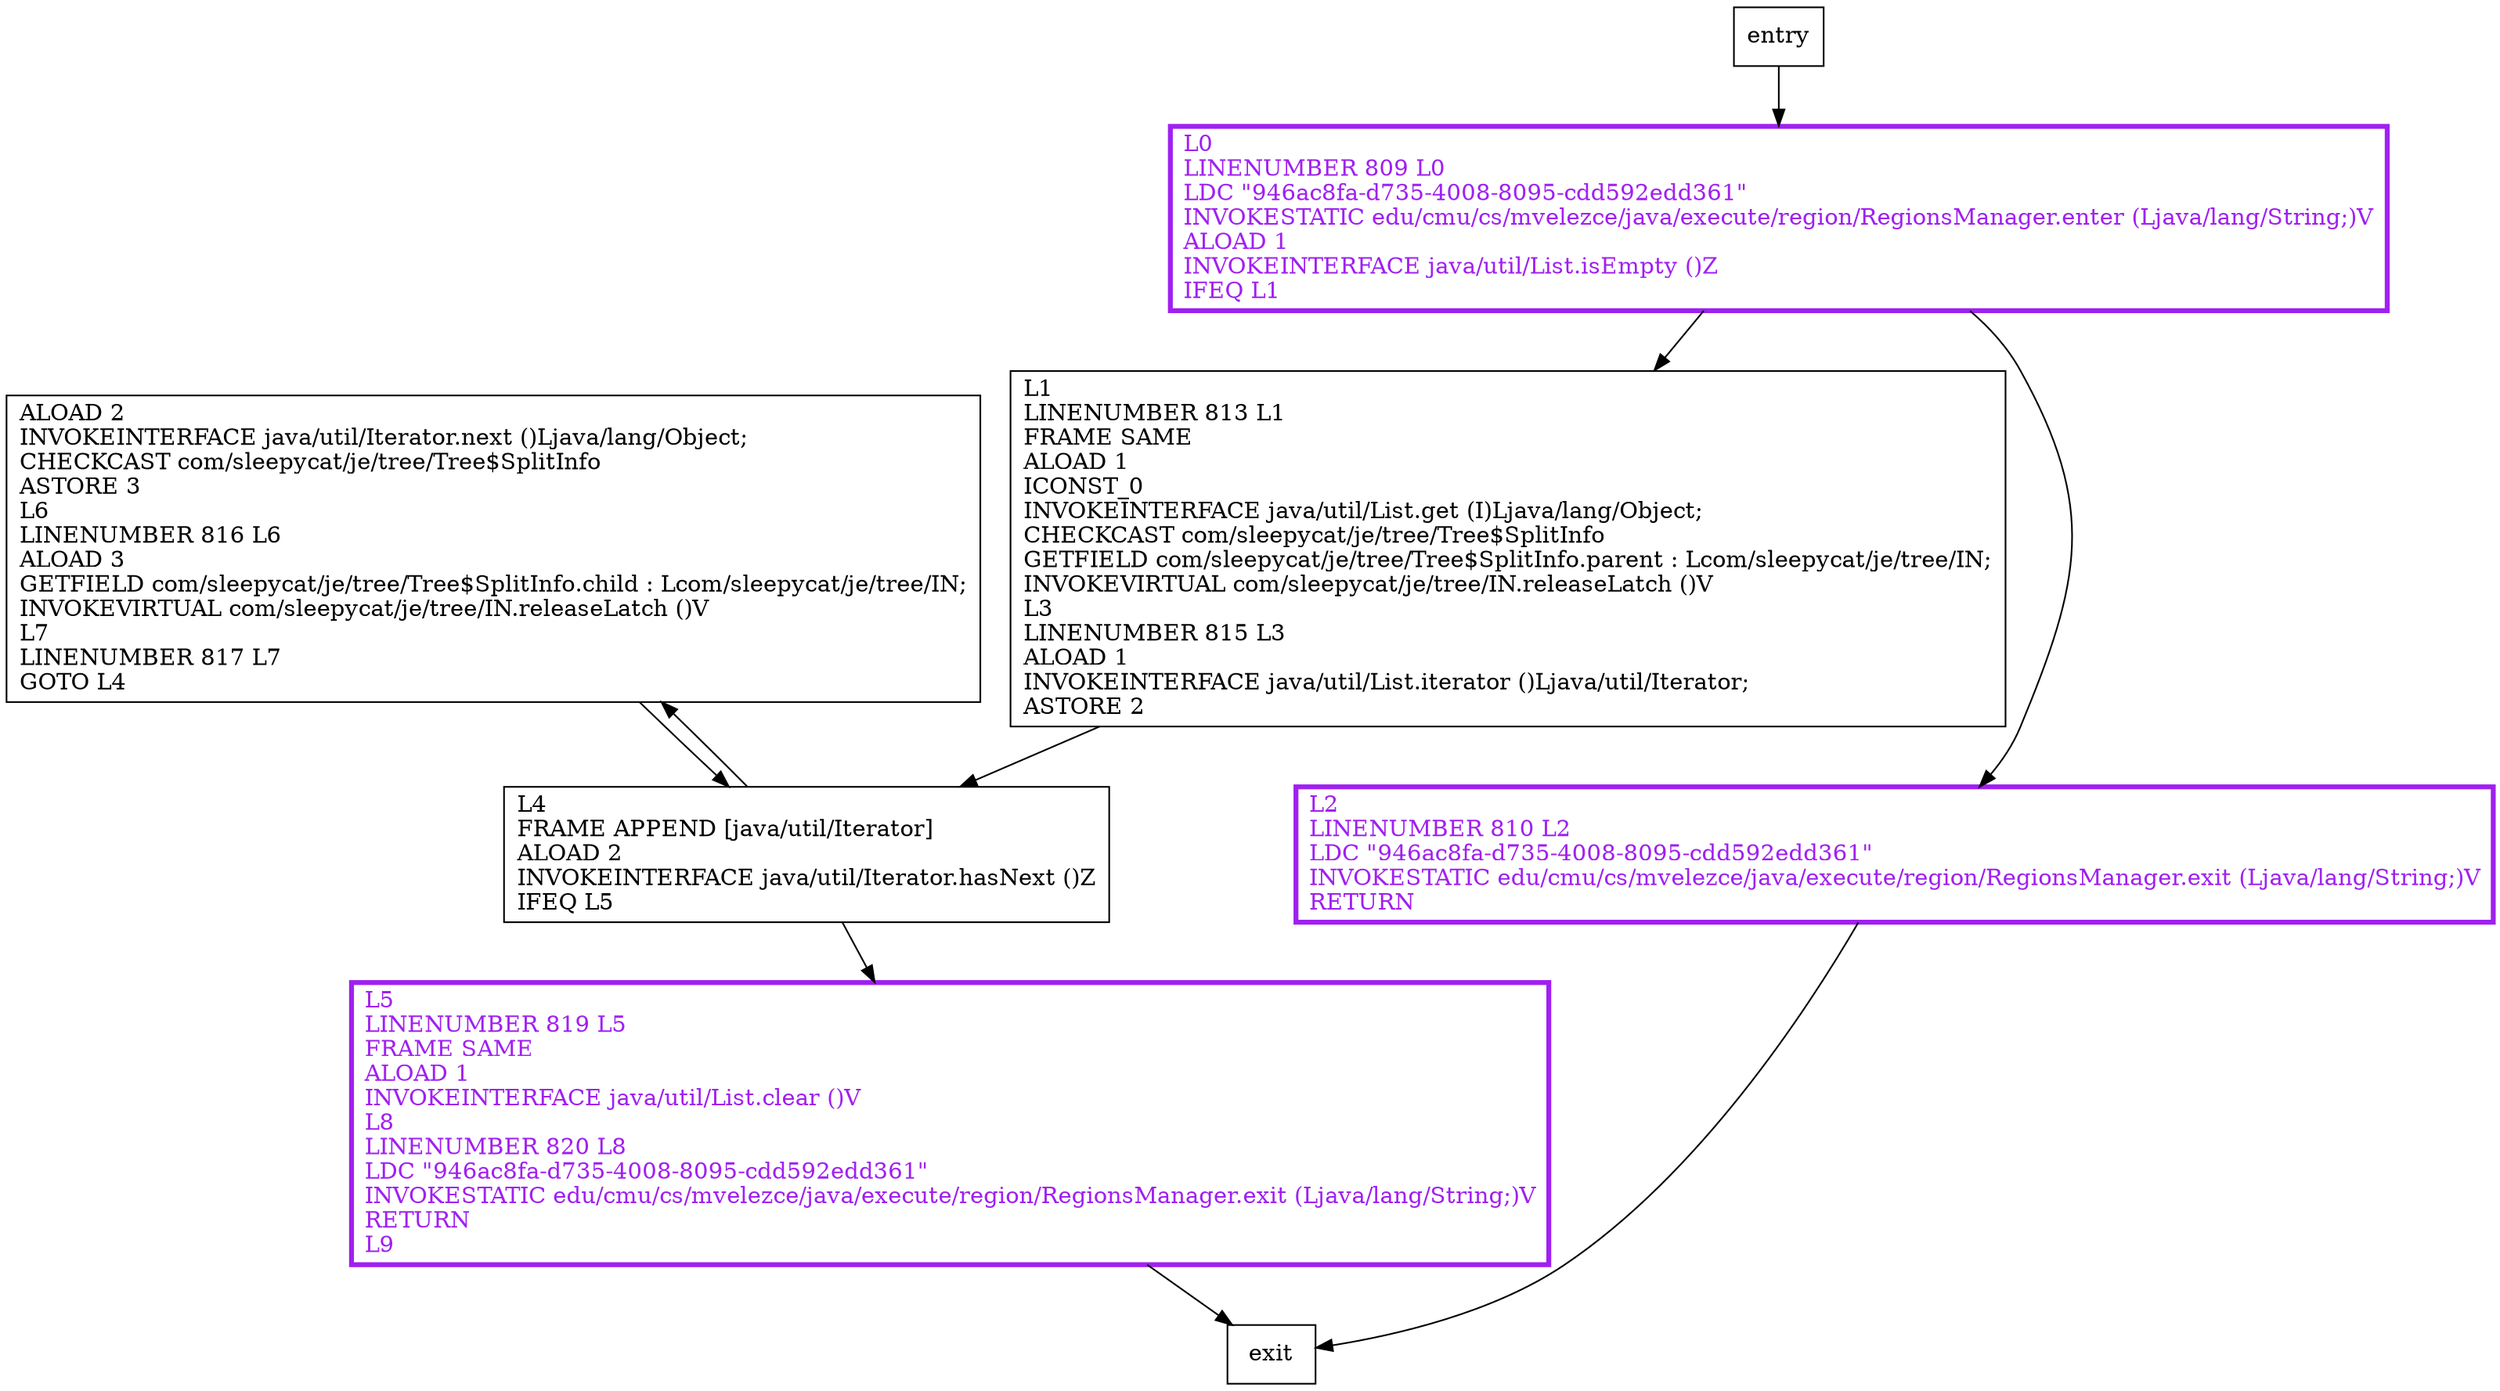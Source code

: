 digraph releaseNodeLadderLatches {
node [shape=record];
1217305443 [label="ALOAD 2\lINVOKEINTERFACE java/util/Iterator.next ()Ljava/lang/Object;\lCHECKCAST com/sleepycat/je/tree/Tree$SplitInfo\lASTORE 3\lL6\lLINENUMBER 816 L6\lALOAD 3\lGETFIELD com/sleepycat/je/tree/Tree$SplitInfo.child : Lcom/sleepycat/je/tree/IN;\lINVOKEVIRTUAL com/sleepycat/je/tree/IN.releaseLatch ()V\lL7\lLINENUMBER 817 L7\lGOTO L4\l"];
1746838892 [label="L5\lLINENUMBER 819 L5\lFRAME SAME\lALOAD 1\lINVOKEINTERFACE java/util/List.clear ()V\lL8\lLINENUMBER 820 L8\lLDC \"946ac8fa-d735-4008-8095-cdd592edd361\"\lINVOKESTATIC edu/cmu/cs/mvelezce/java/execute/region/RegionsManager.exit (Ljava/lang/String;)V\lRETURN\lL9\l"];
1027704495 [label="L0\lLINENUMBER 809 L0\lLDC \"946ac8fa-d735-4008-8095-cdd592edd361\"\lINVOKESTATIC edu/cmu/cs/mvelezce/java/execute/region/RegionsManager.enter (Ljava/lang/String;)V\lALOAD 1\lINVOKEINTERFACE java/util/List.isEmpty ()Z\lIFEQ L1\l"];
2034966043 [label="L4\lFRAME APPEND [java/util/Iterator]\lALOAD 2\lINVOKEINTERFACE java/util/Iterator.hasNext ()Z\lIFEQ L5\l"];
943975979 [label="L2\lLINENUMBER 810 L2\lLDC \"946ac8fa-d735-4008-8095-cdd592edd361\"\lINVOKESTATIC edu/cmu/cs/mvelezce/java/execute/region/RegionsManager.exit (Ljava/lang/String;)V\lRETURN\l"];
1657298697 [label="L1\lLINENUMBER 813 L1\lFRAME SAME\lALOAD 1\lICONST_0\lINVOKEINTERFACE java/util/List.get (I)Ljava/lang/Object;\lCHECKCAST com/sleepycat/je/tree/Tree$SplitInfo\lGETFIELD com/sleepycat/je/tree/Tree$SplitInfo.parent : Lcom/sleepycat/je/tree/IN;\lINVOKEVIRTUAL com/sleepycat/je/tree/IN.releaseLatch ()V\lL3\lLINENUMBER 815 L3\lALOAD 1\lINVOKEINTERFACE java/util/List.iterator ()Ljava/util/Iterator;\lASTORE 2\l"];
entry;
exit;
entry -> 1027704495
1217305443 -> 2034966043
1746838892 -> exit
1027704495 -> 943975979
1027704495 -> 1657298697
2034966043 -> 1217305443
2034966043 -> 1746838892
943975979 -> exit
1657298697 -> 2034966043
1746838892[fontcolor="purple", penwidth=3, color="purple"];
1027704495[fontcolor="purple", penwidth=3, color="purple"];
943975979[fontcolor="purple", penwidth=3, color="purple"];
}
